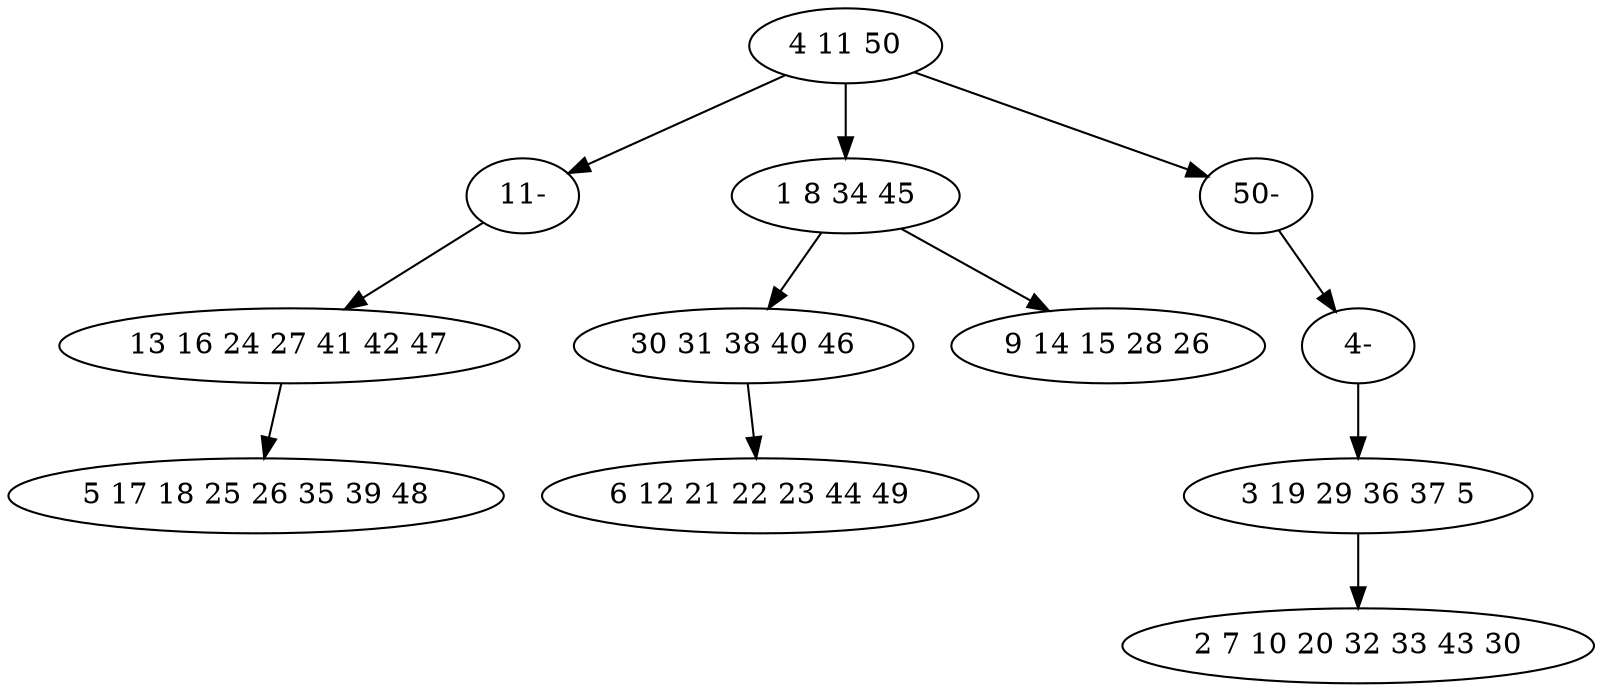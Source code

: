 digraph true_tree {
	"0" -> "9"
	"0" -> "2"
	"2" -> "3"
	"1" -> "4"
	"2" -> "5"
	"3" -> "6"
	"0" -> "10"
	"7" -> "8"
	"9" -> "1"
	"10" -> "11"
	"11" -> "7"
	"0" [label="4 11 50"];
	"1" [label="13 16 24 27 41 42 47"];
	"2" [label="1 8 34 45"];
	"3" [label="30 31 38 40 46"];
	"4" [label="5 17 18 25 26 35 39 48"];
	"5" [label="9 14 15 28 26"];
	"6" [label="6 12 21 22 23 44 49"];
	"7" [label="3 19 29 36 37 5"];
	"8" [label="2 7 10 20 32 33 43 30"];
	"9" [label="11-"];
	"10" [label="50-"];
	"11" [label="4-"];
}
